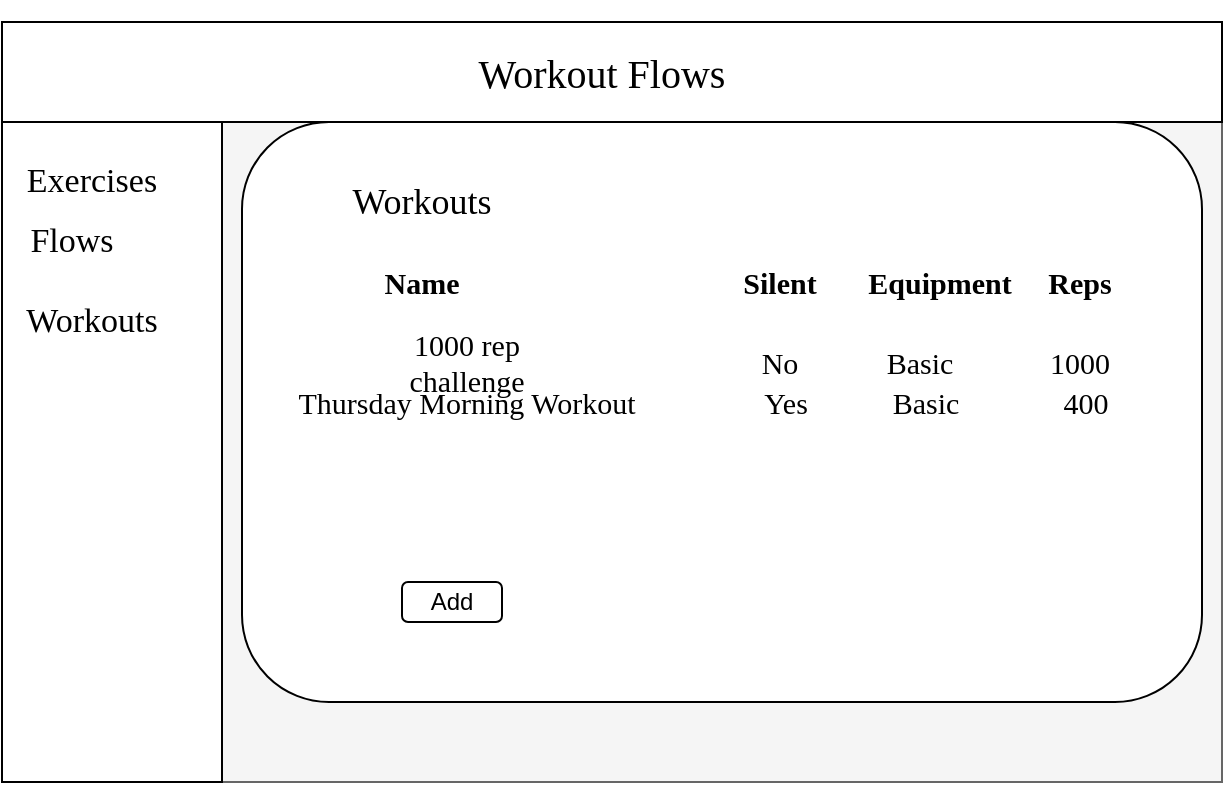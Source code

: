 <mxfile version="13.0.3" type="device"><diagram id="LFOxuoU9jee_rTf8d0ke" name="Page-1"><mxGraphModel dx="1086" dy="966" grid="1" gridSize="10" guides="1" tooltips="1" connect="1" arrows="1" fold="1" page="1" pageScale="1" pageWidth="850" pageHeight="1100" math="0" shadow="0"><root><mxCell id="0"/><mxCell id="1" parent="0"/><mxCell id="dF89HTOef0gVWIuRbW4D-4" value="" style="rounded=0;whiteSpace=wrap;html=1;fillColor=#f5f5f5;strokeColor=#666666;fontColor=#333333;" parent="1" vertex="1"><mxGeometry x="100" y="50" width="610" height="380" as="geometry"/></mxCell><mxCell id="dF89HTOef0gVWIuRbW4D-11" value="&lt;h1&gt;&lt;font style=&quot;font-size: 16px&quot; face=&quot;Georgia&quot;&gt;Workout Flows&lt;/font&gt;&lt;/h1&gt;" style="text;html=1;strokeColor=none;fillColor=none;align=center;verticalAlign=middle;whiteSpace=wrap;rounded=0;" parent="1" vertex="1"><mxGeometry x="240" y="60" width="330" height="20" as="geometry"/></mxCell><mxCell id="dF89HTOef0gVWIuRbW4D-16" value="" style="rounded=0;whiteSpace=wrap;html=1;" parent="1" vertex="1"><mxGeometry x="100" y="50" width="610" height="50" as="geometry"/></mxCell><mxCell id="dF89HTOef0gVWIuRbW4D-17" value="&lt;font face=&quot;Garamond&quot; style=&quot;font-size: 20px&quot;&gt;Workout Flows&lt;/font&gt;" style="text;html=1;strokeColor=none;fillColor=none;align=center;verticalAlign=middle;whiteSpace=wrap;rounded=0;" parent="1" vertex="1"><mxGeometry x="290" y="65" width="220" height="20" as="geometry"/></mxCell><mxCell id="dF89HTOef0gVWIuRbW4D-18" value="" style="rounded=0;whiteSpace=wrap;html=1;" parent="1" vertex="1"><mxGeometry x="100" y="100" width="110" height="330" as="geometry"/></mxCell><mxCell id="dF89HTOef0gVWIuRbW4D-21" value="&lt;font face=&quot;Garamond&quot; style=&quot;font-size: 17px&quot;&gt;Flows&lt;/font&gt;" style="text;html=1;strokeColor=none;fillColor=none;align=center;verticalAlign=middle;whiteSpace=wrap;rounded=0;" parent="1" vertex="1"><mxGeometry x="100" y="150" width="70" height="20" as="geometry"/></mxCell><mxCell id="dF89HTOef0gVWIuRbW4D-22" value="&lt;font face=&quot;Garamond&quot; style=&quot;font-size: 17px&quot;&gt;Workouts&lt;/font&gt;" style="text;html=1;strokeColor=none;fillColor=none;align=center;verticalAlign=middle;whiteSpace=wrap;rounded=0;" parent="1" vertex="1"><mxGeometry x="110" y="190" width="70" height="20" as="geometry"/></mxCell><mxCell id="dF89HTOef0gVWIuRbW4D-23" value="" style="rounded=1;whiteSpace=wrap;html=1;" parent="1" vertex="1"><mxGeometry x="220" y="100" width="480" height="290" as="geometry"/></mxCell><mxCell id="dF89HTOef0gVWIuRbW4D-25" value="&lt;font face=&quot;Garamond&quot; style=&quot;font-size: 17px&quot;&gt;Exercises&lt;/font&gt;" style="text;html=1;strokeColor=none;fillColor=none;align=center;verticalAlign=middle;whiteSpace=wrap;rounded=0;" parent="1" vertex="1"><mxGeometry x="110" y="120" width="70" height="20" as="geometry"/></mxCell><mxCell id="dF89HTOef0gVWIuRbW4D-57" value="&lt;font style=&quot;font-size: 18px&quot; face=&quot;Garamond&quot;&gt;Workouts&lt;/font&gt;" style="text;html=1;strokeColor=none;fillColor=none;align=center;verticalAlign=middle;whiteSpace=wrap;rounded=0;" parent="1" vertex="1"><mxGeometry x="240" y="130" width="140" height="20" as="geometry"/></mxCell><mxCell id="dF89HTOef0gVWIuRbW4D-58" value="&lt;font style=&quot;font-size: 15px&quot; face=&quot;Garamond&quot;&gt;&lt;b&gt;Reps&lt;/b&gt;&lt;/font&gt;" style="text;html=1;strokeColor=none;fillColor=none;align=center;verticalAlign=middle;whiteSpace=wrap;rounded=0;" parent="1" vertex="1"><mxGeometry x="614" y="170" width="50" height="20" as="geometry"/></mxCell><mxCell id="dF89HTOef0gVWIuRbW4D-60" value="&lt;font style=&quot;font-size: 15px&quot; face=&quot;Garamond&quot;&gt;&lt;b&gt;Name&lt;/b&gt;&lt;/font&gt;" style="text;html=1;strokeColor=none;fillColor=none;align=center;verticalAlign=middle;whiteSpace=wrap;rounded=0;" parent="1" vertex="1"><mxGeometry x="275" y="170" width="70" height="20" as="geometry"/></mxCell><mxCell id="dF89HTOef0gVWIuRbW4D-63" value="&lt;font style=&quot;font-size: 15px&quot; face=&quot;Garamond&quot;&gt;&lt;b&gt;Silent&lt;/b&gt;&lt;/font&gt;" style="text;html=1;strokeColor=none;fillColor=none;align=center;verticalAlign=middle;whiteSpace=wrap;rounded=0;" parent="1" vertex="1"><mxGeometry x="454" y="170" width="70" height="20" as="geometry"/></mxCell><mxCell id="dF89HTOef0gVWIuRbW4D-64" value="&lt;font style=&quot;font-size: 15px&quot; face=&quot;Garamond&quot;&gt;&lt;b&gt;Equipment&lt;/b&gt;&lt;/font&gt;" style="text;html=1;strokeColor=none;fillColor=none;align=center;verticalAlign=middle;whiteSpace=wrap;rounded=0;" parent="1" vertex="1"><mxGeometry x="524" y="170" width="90" height="20" as="geometry"/></mxCell><mxCell id="dF89HTOef0gVWIuRbW4D-69" value="&lt;font style=&quot;font-size: 15px&quot; face=&quot;Garamond&quot;&gt;1000 rep challenge&lt;/font&gt;" style="text;html=1;strokeColor=none;fillColor=none;align=center;verticalAlign=middle;whiteSpace=wrap;rounded=0;" parent="1" vertex="1"><mxGeometry x="275" y="210" width="115" height="20" as="geometry"/></mxCell><mxCell id="dF89HTOef0gVWIuRbW4D-71" value="&lt;font style=&quot;font-size: 15px&quot; face=&quot;Garamond&quot;&gt;1000&lt;/font&gt;" style="text;html=1;strokeColor=none;fillColor=none;align=center;verticalAlign=middle;whiteSpace=wrap;rounded=0;" parent="1" vertex="1"><mxGeometry x="604" y="210" width="70" height="20" as="geometry"/></mxCell><mxCell id="dF89HTOef0gVWIuRbW4D-72" value="&lt;font style=&quot;font-size: 15px&quot; face=&quot;Garamond&quot;&gt;Basic&lt;/font&gt;" style="text;html=1;strokeColor=none;fillColor=none;align=center;verticalAlign=middle;whiteSpace=wrap;rounded=0;" parent="1" vertex="1"><mxGeometry x="524" y="210" width="70" height="20" as="geometry"/></mxCell><mxCell id="dF89HTOef0gVWIuRbW4D-73" value="&lt;font style=&quot;font-size: 15px&quot; face=&quot;Garamond&quot;&gt;No&lt;/font&gt;" style="text;html=1;strokeColor=none;fillColor=none;align=center;verticalAlign=middle;whiteSpace=wrap;rounded=0;" parent="1" vertex="1"><mxGeometry x="454" y="210" width="70" height="20" as="geometry"/></mxCell><mxCell id="dF89HTOef0gVWIuRbW4D-74" value="&lt;font style=&quot;font-size: 15px&quot; face=&quot;Garamond&quot;&gt;Thursday Morning Workout&lt;/font&gt;" style="text;html=1;strokeColor=none;fillColor=none;align=center;verticalAlign=middle;whiteSpace=wrap;rounded=0;" parent="1" vertex="1"><mxGeometry x="236.25" y="230" width="192.5" height="20" as="geometry"/></mxCell><mxCell id="dF89HTOef0gVWIuRbW4D-75" value="&lt;font style=&quot;font-size: 15px&quot; face=&quot;Garamond&quot;&gt;400&lt;/font&gt;" style="text;html=1;strokeColor=none;fillColor=none;align=center;verticalAlign=middle;whiteSpace=wrap;rounded=0;" parent="1" vertex="1"><mxGeometry x="606.5" y="230" width="70" height="20" as="geometry"/></mxCell><mxCell id="dF89HTOef0gVWIuRbW4D-76" value="&lt;font style=&quot;font-size: 15px&quot; face=&quot;Garamond&quot;&gt;Basic&lt;/font&gt;" style="text;html=1;strokeColor=none;fillColor=none;align=center;verticalAlign=middle;whiteSpace=wrap;rounded=0;" parent="1" vertex="1"><mxGeometry x="526.5" y="230" width="70" height="20" as="geometry"/></mxCell><mxCell id="dF89HTOef0gVWIuRbW4D-77" value="&lt;font style=&quot;font-size: 15px&quot; face=&quot;Garamond&quot;&gt;Yes&lt;/font&gt;" style="text;html=1;strokeColor=none;fillColor=none;align=center;verticalAlign=middle;whiteSpace=wrap;rounded=0;" parent="1" vertex="1"><mxGeometry x="456.5" y="230" width="70" height="20" as="geometry"/></mxCell><mxCell id="dF89HTOef0gVWIuRbW4D-87" value="" style="rounded=1;whiteSpace=wrap;html=1;" parent="1" vertex="1"><mxGeometry x="300" y="330" width="50" height="20" as="geometry"/></mxCell><mxCell id="dF89HTOef0gVWIuRbW4D-88" value="Add" style="text;html=1;strokeColor=none;fillColor=none;align=center;verticalAlign=middle;whiteSpace=wrap;rounded=0;" parent="1" vertex="1"><mxGeometry x="305" y="330" width="40" height="20" as="geometry"/></mxCell></root></mxGraphModel></diagram></mxfile>